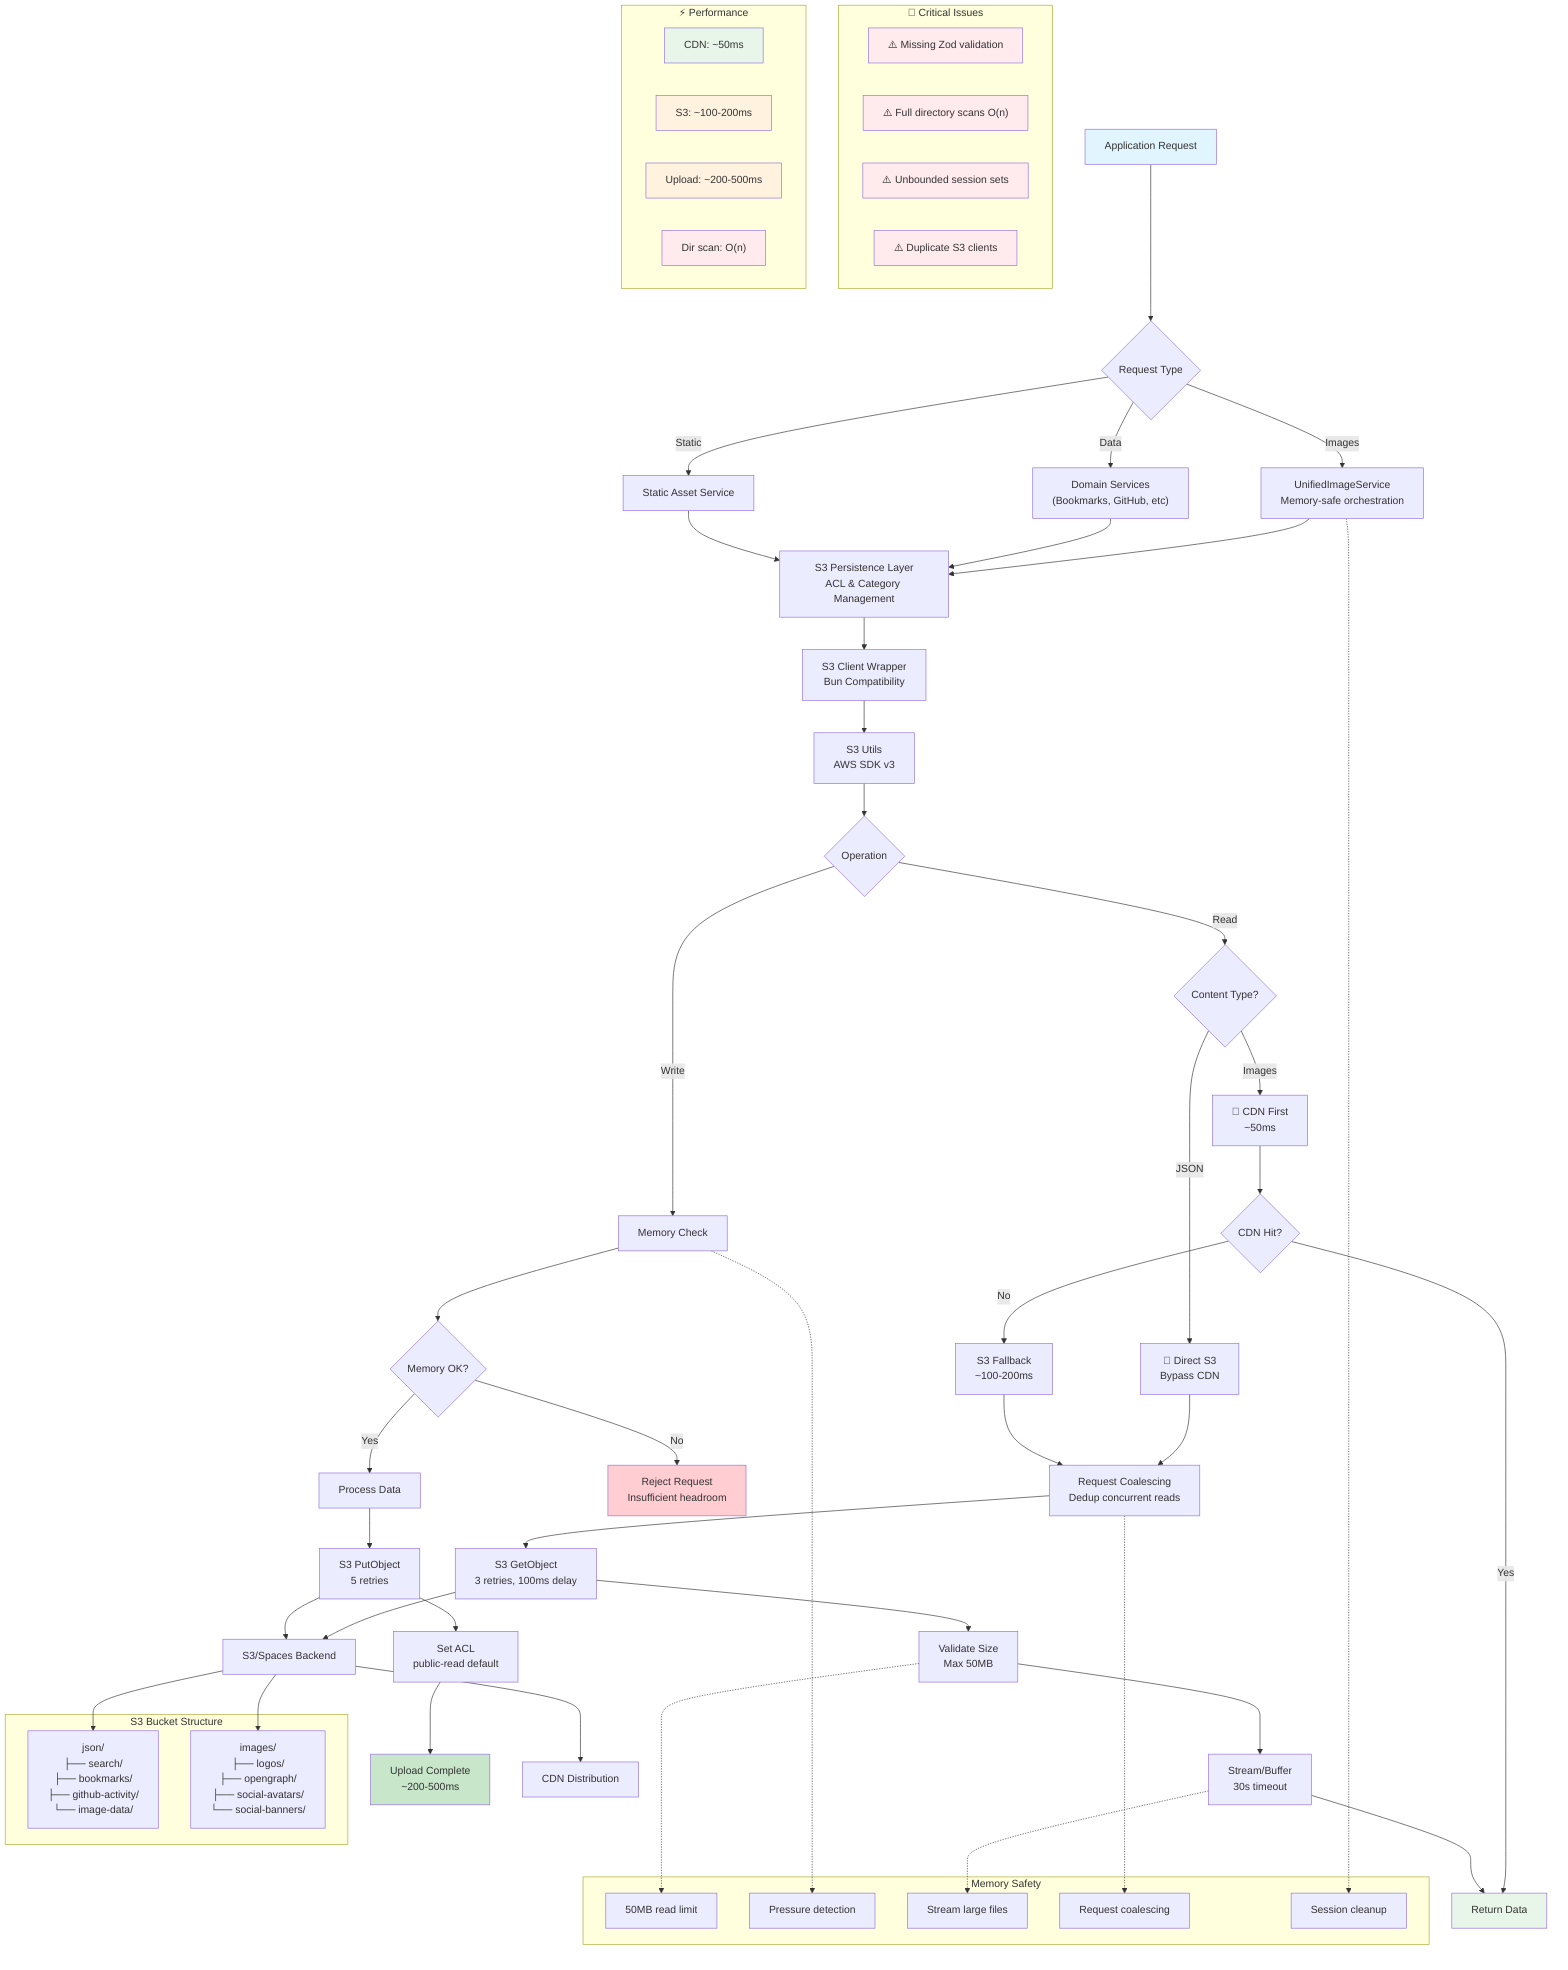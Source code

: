 graph TB
    %% Main Request Flow
    A["Application Request"] --> B{Request Type}
    
    %% Service Layer
    B -->|Images| C["UnifiedImageService<br/>Memory-safe orchestration"]
    B -->|Data| D["Domain Services<br/>(Bookmarks, GitHub, etc)"]
    B -->|Static| E["Static Asset Service"]
    
    %% Persistence Layer
    C --> F["S3 Persistence Layer<br/>ACL & Category Management"]
    D --> F
    E --> F
    
    %% Client Wrapper
    F --> G["S3 Client Wrapper<br/>Bun Compatibility"]
    
    %% Core S3 Utils
    G --> H["S3 Utils<br/>AWS SDK v3"]
    
    %% Read/Write Paths
    H --> I{Operation}
    I -->|Read| J{Content Type?}
    I -->|Write| K["Memory Check"]
    
    %% Read Flow
    J -->|JSON| L["🚫 Direct S3<br/>Bypass CDN"]
    J -->|Images| M["🚀 CDN First<br/>~50ms"]
    
    M --> N{CDN Hit?}
    N -->|Yes| O["Return Data"]
    N -->|No| P["S3 Fallback<br/>~100-200ms"]
    
    L --> Q["Request Coalescing<br/>Dedup concurrent reads"]
    P --> Q
    Q --> R["S3 GetObject<br/>3 retries, 100ms delay"]
    R --> S["Validate Size<br/>Max 50MB"]
    S --> T["Stream/Buffer<br/>30s timeout"]
    T --> O
    
    %% Write Flow
    K --> U{Memory OK?}
    U -->|No| V["Reject Request<br/>Insufficient headroom"]
    U -->|Yes| W["Process Data"]
    W --> X["S3 PutObject<br/>5 retries"]
    X --> Y["Set ACL<br/>public-read default"]
    Y --> Z["Upload Complete<br/>~200-500ms"]
    
    %% S3/CDN Backend
    R --> AA["S3/Spaces Backend"]
    X --> AA
    AA --> AB["CDN Distribution"]
    
    %% Memory Safety Controls
    subgraph "Memory Safety"
        MS1["50MB read limit"]
        MS2["Pressure detection"]
        MS3["Stream large files"]
        MS4["Request coalescing"]
        MS5["Session cleanup"]
    end
    
    %% Storage Organization
    subgraph "S3 Bucket Structure"
        ST1["json/<br/>├── search/<br/>├── bookmarks/<br/>├── github-activity/<br/>└── image-data/"]
        ST2["images/<br/>├── logos/<br/>├── opengraph/<br/>├── social-avatars/<br/>└── social-banners/"]
    end
    
    %% Known Issues
    subgraph "🐛 Critical Issues"
        IS1["⚠️ Missing Zod validation"]
        IS2["⚠️ Full directory scans O(n)"]
        IS3["⚠️ Unbounded session sets"]
        IS4["⚠️ Duplicate S3 clients"]
    end
    
    %% Performance Metrics
    subgraph "⚡ Performance"
        PF1["CDN: ~50ms"]
        PF2["S3: ~100-200ms"]
        PF3["Upload: ~200-500ms"]
        PF4["Dir scan: O(n)"]
    end
    
    %% Connect memory safety
    S -.-> MS1
    K -.-> MS2
    T -.-> MS3
    Q -.-> MS4
    C -.-> MS5
    
    %% Connect storage
    AA --> ST1
    AA --> ST2
    
    %% Styling
    style A fill:#e1f5fe
    style O fill:#e8f5e9
    style V fill:#ffcdd2
    style Z fill:#c8e6c9
    style IS1 fill:#ffebee
    style IS2 fill:#ffebee
    style IS3 fill:#ffebee
    style IS4 fill:#ffebee
    style PF1 fill:#e8f5e9
    style PF2 fill:#fff3e0
    style PF3 fill:#fff3e0
    style PF4 fill:#ffebee